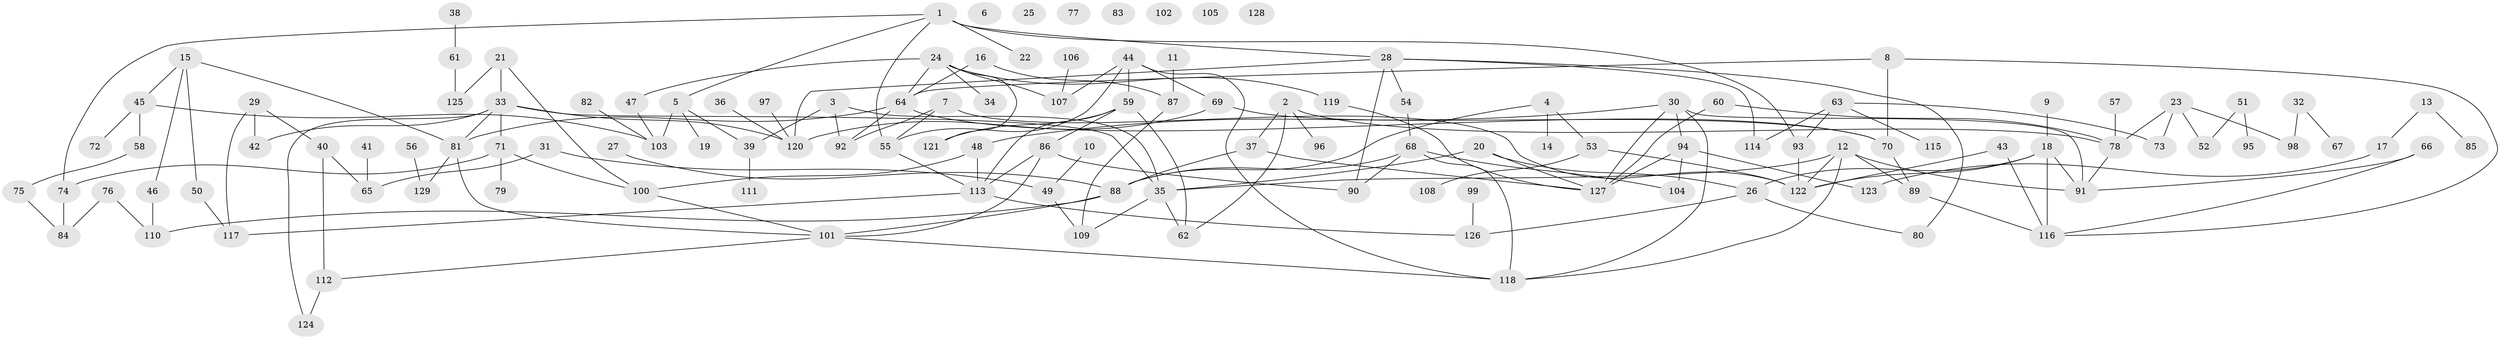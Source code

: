 // Generated by graph-tools (version 1.1) at 2025/25/03/09/25 03:25:13]
// undirected, 129 vertices, 178 edges
graph export_dot {
graph [start="1"]
  node [color=gray90,style=filled];
  1;
  2;
  3;
  4;
  5;
  6;
  7;
  8;
  9;
  10;
  11;
  12;
  13;
  14;
  15;
  16;
  17;
  18;
  19;
  20;
  21;
  22;
  23;
  24;
  25;
  26;
  27;
  28;
  29;
  30;
  31;
  32;
  33;
  34;
  35;
  36;
  37;
  38;
  39;
  40;
  41;
  42;
  43;
  44;
  45;
  46;
  47;
  48;
  49;
  50;
  51;
  52;
  53;
  54;
  55;
  56;
  57;
  58;
  59;
  60;
  61;
  62;
  63;
  64;
  65;
  66;
  67;
  68;
  69;
  70;
  71;
  72;
  73;
  74;
  75;
  76;
  77;
  78;
  79;
  80;
  81;
  82;
  83;
  84;
  85;
  86;
  87;
  88;
  89;
  90;
  91;
  92;
  93;
  94;
  95;
  96;
  97;
  98;
  99;
  100;
  101;
  102;
  103;
  104;
  105;
  106;
  107;
  108;
  109;
  110;
  111;
  112;
  113;
  114;
  115;
  116;
  117;
  118;
  119;
  120;
  121;
  122;
  123;
  124;
  125;
  126;
  127;
  128;
  129;
  1 -- 5;
  1 -- 22;
  1 -- 28;
  1 -- 55;
  1 -- 74;
  1 -- 93;
  2 -- 37;
  2 -- 62;
  2 -- 78;
  2 -- 96;
  3 -- 35;
  3 -- 39;
  3 -- 92;
  4 -- 14;
  4 -- 53;
  4 -- 88;
  5 -- 19;
  5 -- 39;
  5 -- 103;
  7 -- 55;
  7 -- 92;
  7 -- 122;
  8 -- 64;
  8 -- 70;
  8 -- 116;
  9 -- 18;
  10 -- 49;
  11 -- 87;
  12 -- 35;
  12 -- 89;
  12 -- 91;
  12 -- 118;
  12 -- 122;
  13 -- 17;
  13 -- 85;
  15 -- 45;
  15 -- 46;
  15 -- 50;
  15 -- 81;
  16 -- 64;
  16 -- 87;
  17 -- 123;
  18 -- 26;
  18 -- 91;
  18 -- 116;
  18 -- 122;
  20 -- 26;
  20 -- 35;
  20 -- 127;
  21 -- 33;
  21 -- 100;
  21 -- 125;
  23 -- 52;
  23 -- 73;
  23 -- 78;
  23 -- 98;
  24 -- 34;
  24 -- 47;
  24 -- 64;
  24 -- 107;
  24 -- 119;
  24 -- 121;
  26 -- 80;
  26 -- 126;
  27 -- 88;
  28 -- 54;
  28 -- 80;
  28 -- 90;
  28 -- 114;
  28 -- 120;
  29 -- 40;
  29 -- 42;
  29 -- 117;
  30 -- 48;
  30 -- 91;
  30 -- 94;
  30 -- 118;
  30 -- 127;
  31 -- 49;
  31 -- 65;
  32 -- 67;
  32 -- 98;
  33 -- 35;
  33 -- 42;
  33 -- 71;
  33 -- 81;
  33 -- 120;
  33 -- 124;
  35 -- 62;
  35 -- 109;
  36 -- 120;
  37 -- 88;
  37 -- 127;
  38 -- 61;
  39 -- 111;
  40 -- 65;
  40 -- 112;
  41 -- 65;
  43 -- 116;
  43 -- 122;
  44 -- 55;
  44 -- 59;
  44 -- 69;
  44 -- 107;
  44 -- 118;
  45 -- 58;
  45 -- 72;
  45 -- 103;
  46 -- 110;
  47 -- 103;
  48 -- 100;
  48 -- 113;
  49 -- 109;
  50 -- 117;
  51 -- 52;
  51 -- 95;
  53 -- 108;
  53 -- 122;
  54 -- 68;
  55 -- 113;
  56 -- 129;
  57 -- 78;
  58 -- 75;
  59 -- 62;
  59 -- 86;
  59 -- 113;
  59 -- 121;
  60 -- 78;
  60 -- 127;
  61 -- 125;
  63 -- 73;
  63 -- 93;
  63 -- 114;
  63 -- 115;
  64 -- 70;
  64 -- 81;
  64 -- 92;
  66 -- 91;
  66 -- 116;
  68 -- 88;
  68 -- 90;
  68 -- 104;
  68 -- 118;
  69 -- 70;
  69 -- 120;
  70 -- 89;
  71 -- 74;
  71 -- 79;
  71 -- 100;
  74 -- 84;
  75 -- 84;
  76 -- 84;
  76 -- 110;
  78 -- 91;
  81 -- 101;
  81 -- 129;
  82 -- 103;
  86 -- 90;
  86 -- 101;
  86 -- 113;
  87 -- 109;
  88 -- 101;
  88 -- 110;
  89 -- 116;
  93 -- 122;
  94 -- 104;
  94 -- 123;
  94 -- 127;
  97 -- 120;
  99 -- 126;
  100 -- 101;
  101 -- 112;
  101 -- 118;
  106 -- 107;
  112 -- 124;
  113 -- 117;
  113 -- 126;
  119 -- 127;
}

